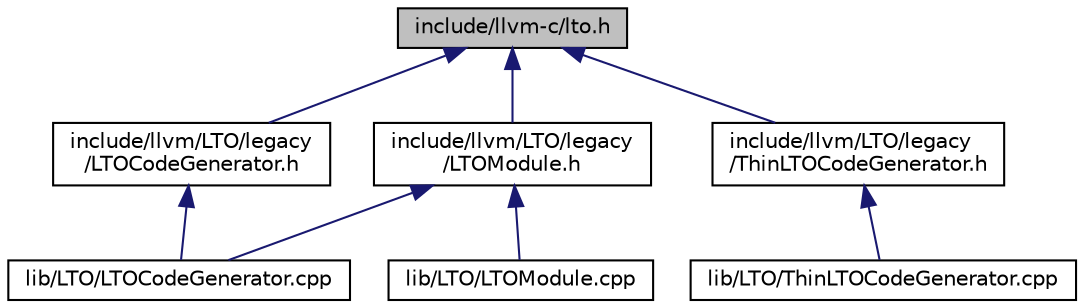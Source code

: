 digraph "include/llvm-c/lto.h"
{
 // LATEX_PDF_SIZE
  bgcolor="transparent";
  edge [fontname="Helvetica",fontsize="10",labelfontname="Helvetica",labelfontsize="10"];
  node [fontname="Helvetica",fontsize="10",shape="box"];
  Node1 [label="include/llvm-c/lto.h",height=0.2,width=0.4,color="black", fillcolor="grey75", style="filled", fontcolor="black",tooltip=" "];
  Node1 -> Node2 [dir="back",color="midnightblue",fontsize="10",style="solid",fontname="Helvetica"];
  Node2 [label="include/llvm/LTO/legacy\l/LTOCodeGenerator.h",height=0.2,width=0.4,color="black",URL="$LTOCodeGenerator_8h.html",tooltip=" "];
  Node2 -> Node3 [dir="back",color="midnightblue",fontsize="10",style="solid",fontname="Helvetica"];
  Node3 [label="lib/LTO/LTOCodeGenerator.cpp",height=0.2,width=0.4,color="black",URL="$LTOCodeGenerator_8cpp.html",tooltip=" "];
  Node1 -> Node4 [dir="back",color="midnightblue",fontsize="10",style="solid",fontname="Helvetica"];
  Node4 [label="include/llvm/LTO/legacy\l/LTOModule.h",height=0.2,width=0.4,color="black",URL="$LTOModule_8h.html",tooltip=" "];
  Node4 -> Node3 [dir="back",color="midnightblue",fontsize="10",style="solid",fontname="Helvetica"];
  Node4 -> Node5 [dir="back",color="midnightblue",fontsize="10",style="solid",fontname="Helvetica"];
  Node5 [label="lib/LTO/LTOModule.cpp",height=0.2,width=0.4,color="black",URL="$LTOModule_8cpp.html",tooltip=" "];
  Node1 -> Node6 [dir="back",color="midnightblue",fontsize="10",style="solid",fontname="Helvetica"];
  Node6 [label="include/llvm/LTO/legacy\l/ThinLTOCodeGenerator.h",height=0.2,width=0.4,color="black",URL="$ThinLTOCodeGenerator_8h.html",tooltip=" "];
  Node6 -> Node7 [dir="back",color="midnightblue",fontsize="10",style="solid",fontname="Helvetica"];
  Node7 [label="lib/LTO/ThinLTOCodeGenerator.cpp",height=0.2,width=0.4,color="black",URL="$ThinLTOCodeGenerator_8cpp.html",tooltip=" "];
}
